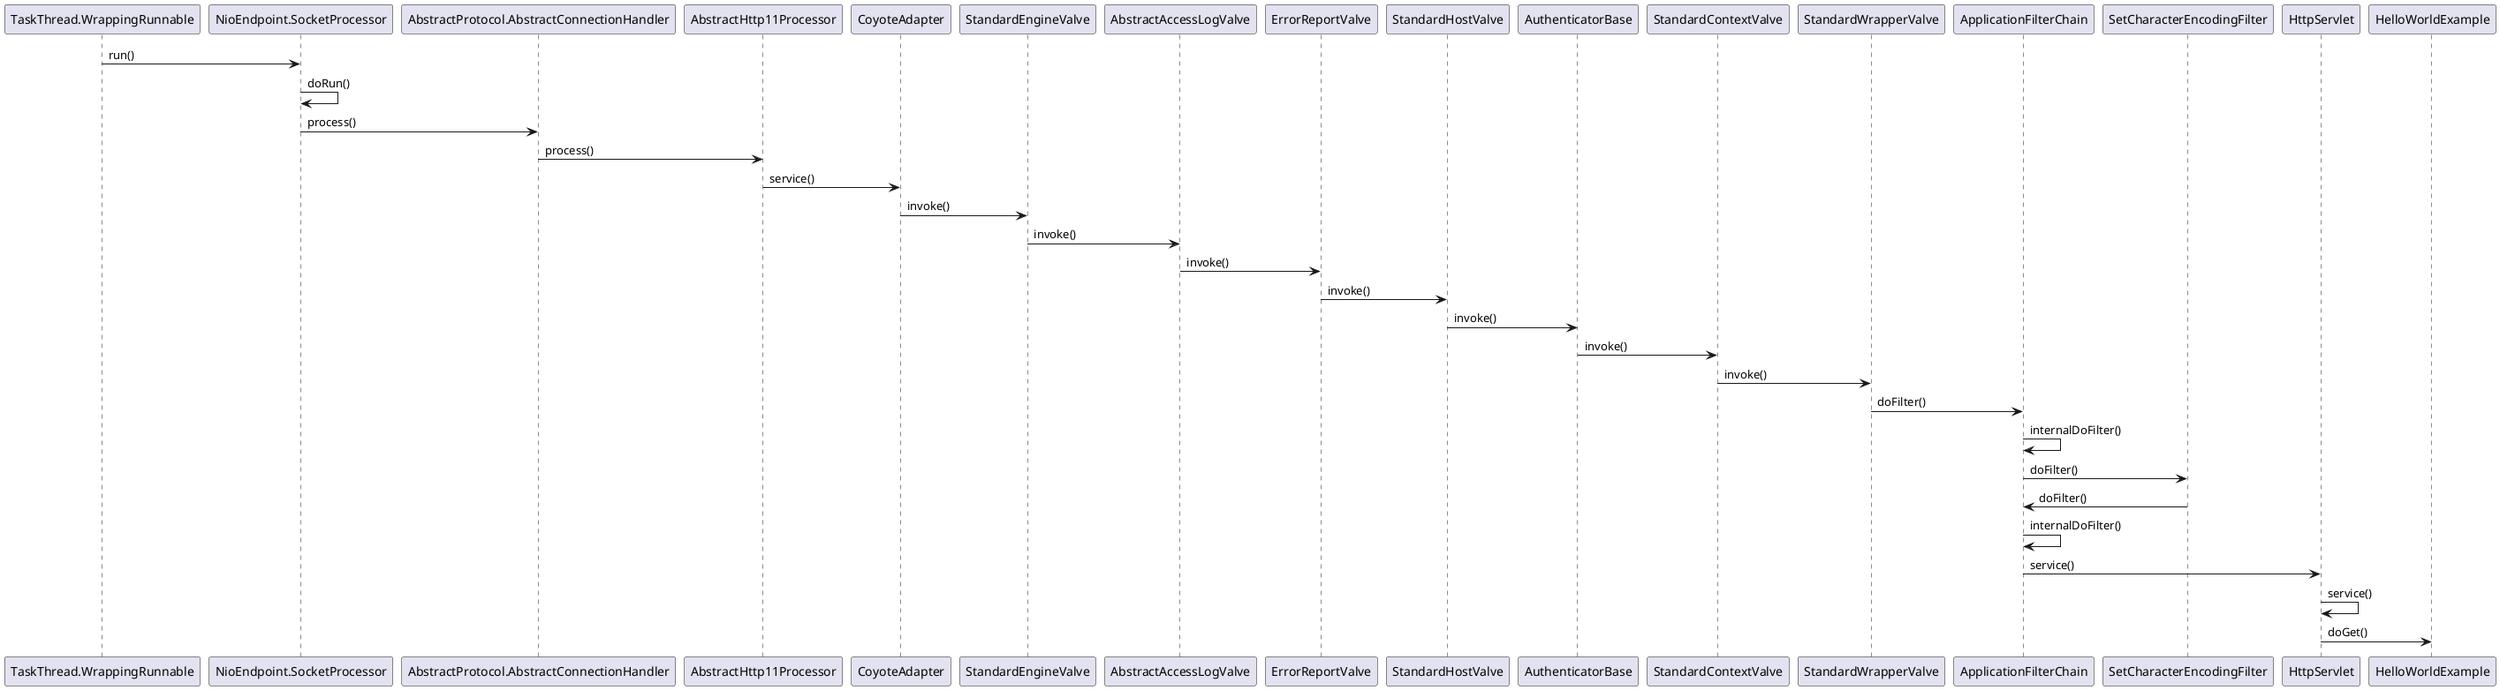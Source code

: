 @startuml

 TaskThread.WrappingRunnable -> NioEndpoint.SocketProcessor :run()
 NioEndpoint.SocketProcessor -> NioEndpoint.SocketProcessor :doRun()
 NioEndpoint.SocketProcessor -> AbstractProtocol.AbstractConnectionHandler :process()
 AbstractProtocol.AbstractConnectionHandler -> AbstractHttp11Processor :process()
 AbstractHttp11Processor -> CoyoteAdapter :service()
 CoyoteAdapter -> StandardEngineValve :invoke()
 StandardEngineValve -> AbstractAccessLogValve :invoke()
 AbstractAccessLogValve -> ErrorReportValve :invoke()
 ErrorReportValve -> StandardHostValve :invoke()
 StandardHostValve -> AuthenticatorBase :invoke()
 AuthenticatorBase -> StandardContextValve :invoke()
 StandardContextValve -> StandardWrapperValve :invoke()
 StandardWrapperValve -> ApplicationFilterChain :doFilter()
 ApplicationFilterChain -> ApplicationFilterChain :internalDoFilter()
 ApplicationFilterChain -> SetCharacterEncodingFilter :doFilter()
 SetCharacterEncodingFilter -> ApplicationFilterChain :doFilter()
 ApplicationFilterChain -> ApplicationFilterChain :internalDoFilter()
 ApplicationFilterChain -> HttpServlet :service()
 HttpServlet -> HttpServlet :service()
 HttpServlet -> HelloWorldExample:doGet()

@enduml
